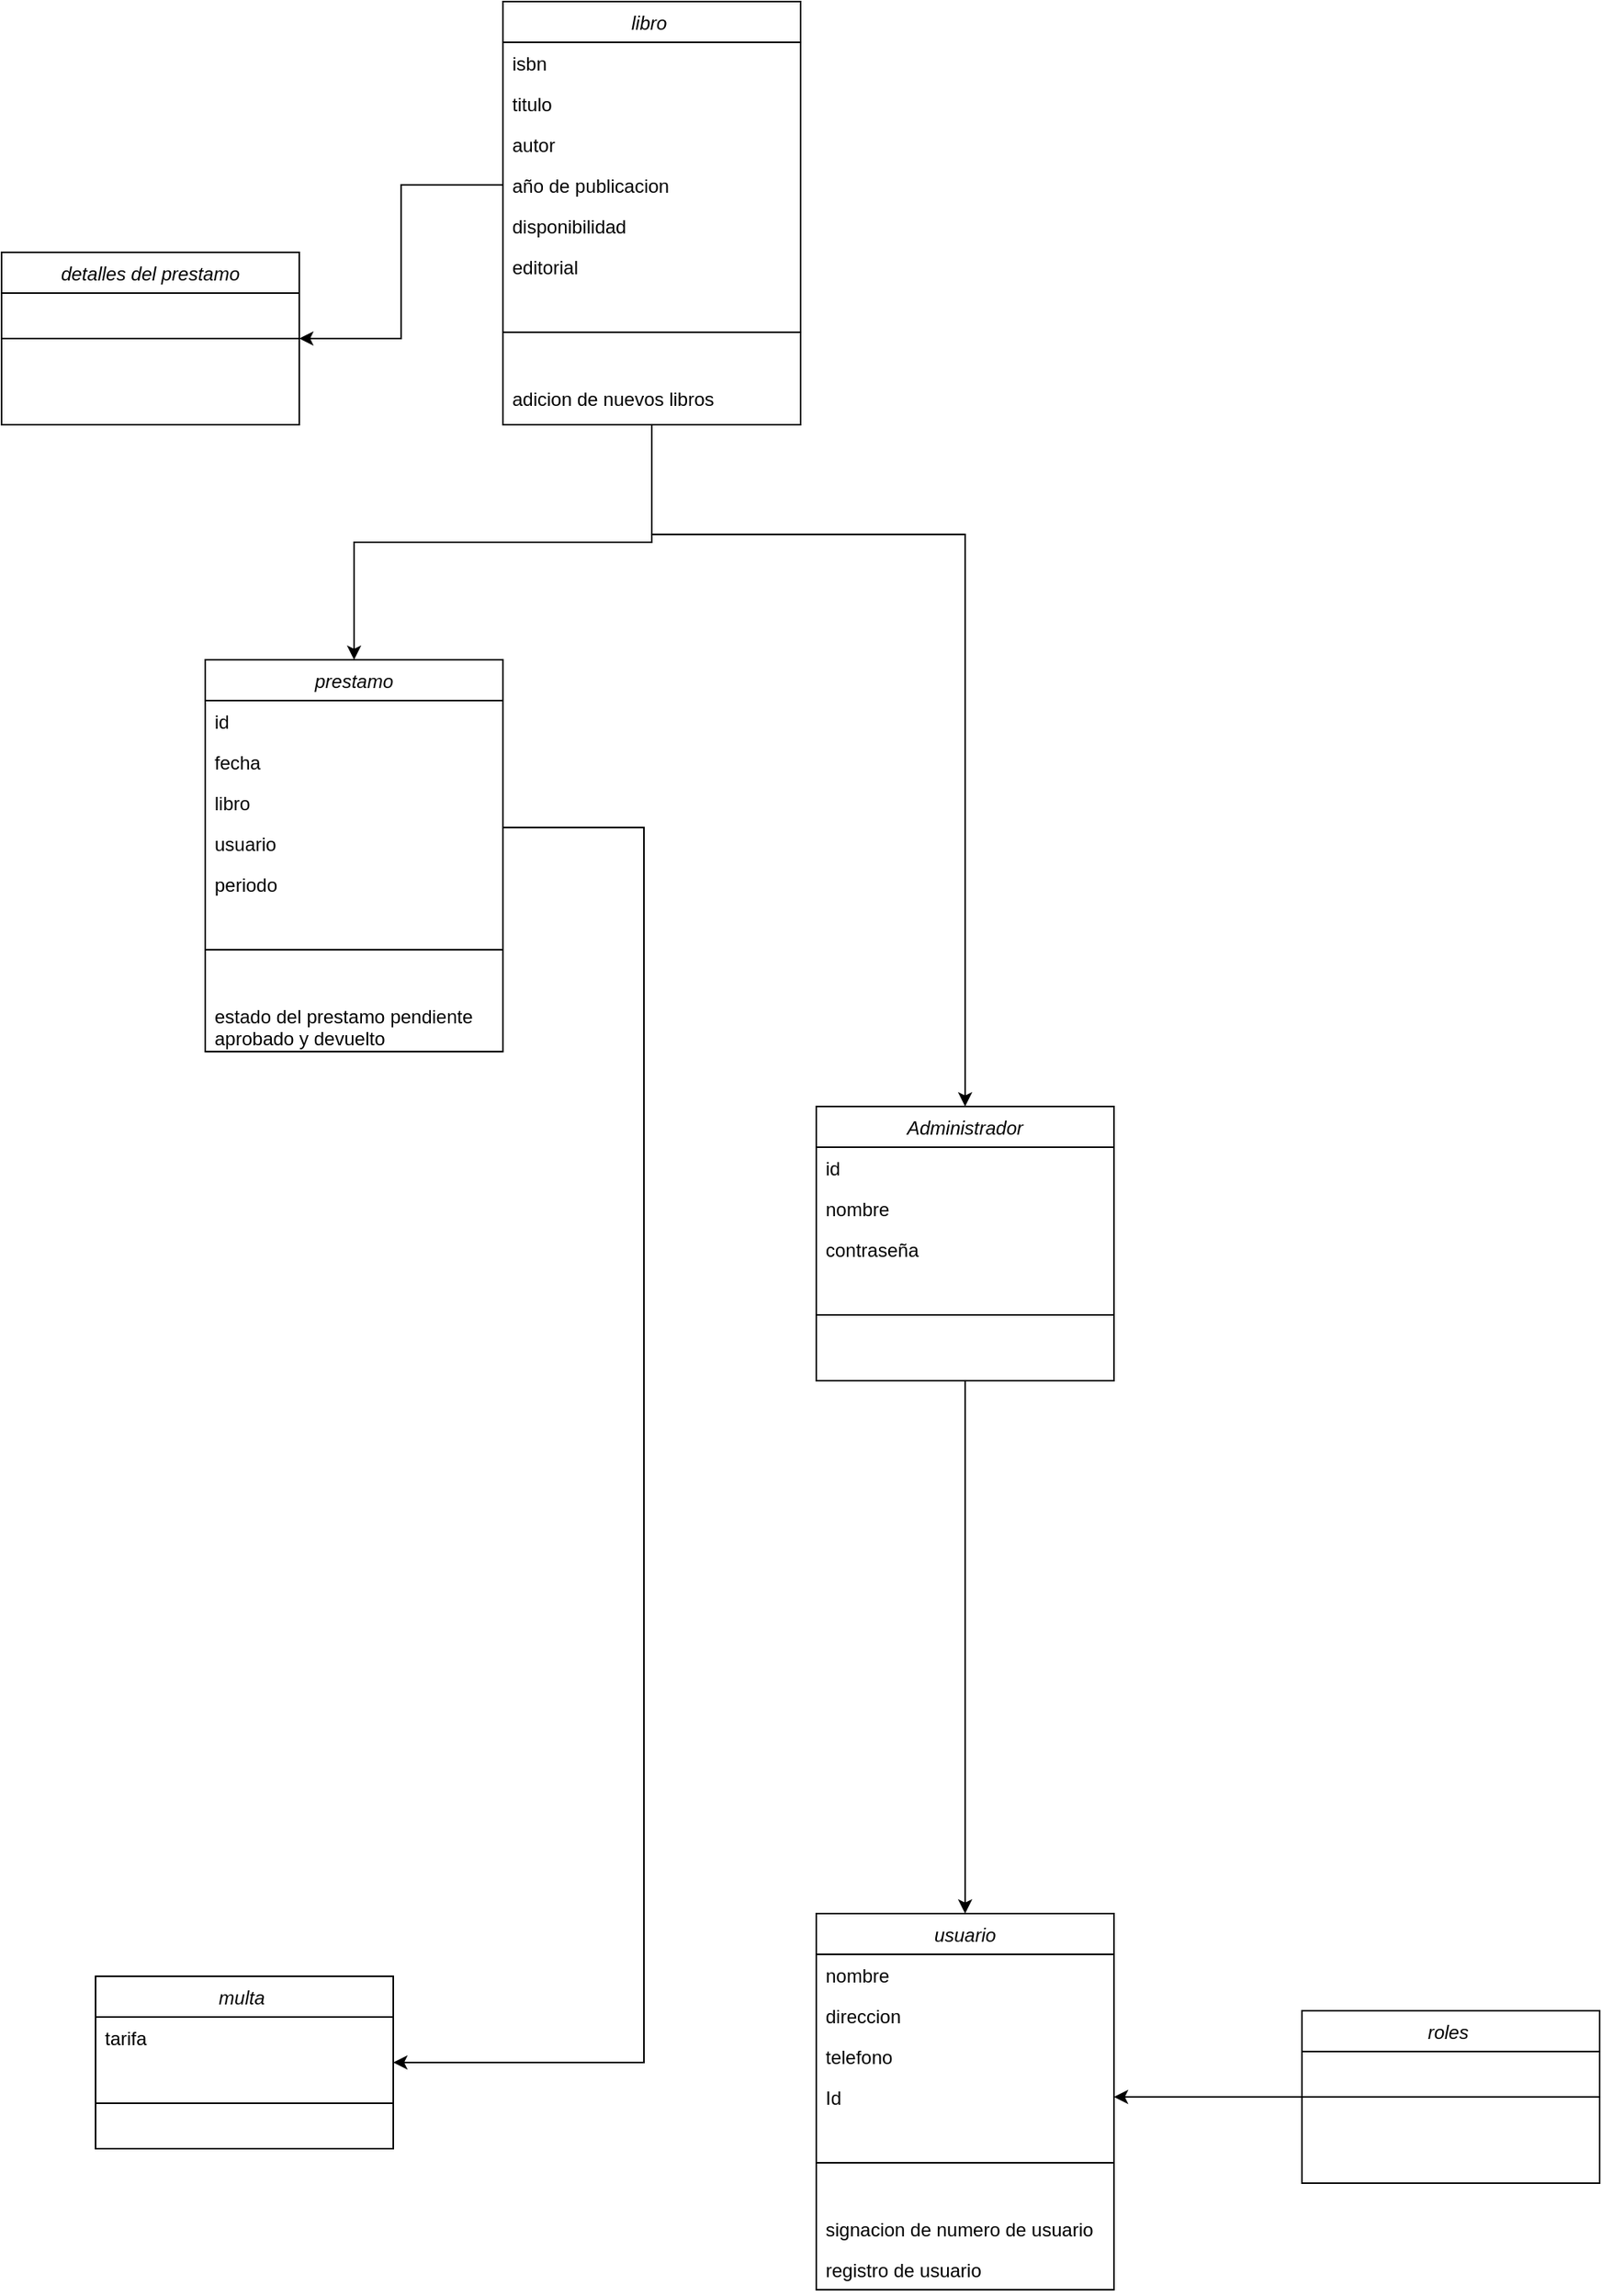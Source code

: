<mxfile version="20.8.16" type="device" pages="2"><diagram id="C5RBs43oDa-KdzZeNtuy" name="diagrama de clases "><mxGraphModel dx="1599" dy="1530" grid="1" gridSize="10" guides="1" tooltips="1" connect="1" arrows="1" fold="1" page="1" pageScale="1" pageWidth="827" pageHeight="1169" math="0" shadow="0"><root><mxCell id="WIyWlLk6GJQsqaUBKTNV-0"/><mxCell id="WIyWlLk6GJQsqaUBKTNV-1" parent="WIyWlLk6GJQsqaUBKTNV-0"/><mxCell id="4AAglgSGSBoAhpsJevVh-0" style="edgeStyle=orthogonalEdgeStyle;rounded=0;orthogonalLoop=1;jettySize=auto;html=1;entryX=0.5;entryY=0;entryDx=0;entryDy=0;" edge="1" parent="WIyWlLk6GJQsqaUBKTNV-1" source="zkfFHV4jXpPFQw0GAbJ--0" target="3jVv3CFd_wdi39d8qDLn-21"><mxGeometry relative="1" as="geometry"/></mxCell><mxCell id="4AAglgSGSBoAhpsJevVh-1" style="edgeStyle=orthogonalEdgeStyle;rounded=0;orthogonalLoop=1;jettySize=auto;html=1;entryX=0.5;entryY=0;entryDx=0;entryDy=0;" edge="1" parent="WIyWlLk6GJQsqaUBKTNV-1" source="zkfFHV4jXpPFQw0GAbJ--0" target="3jVv3CFd_wdi39d8qDLn-35"><mxGeometry relative="1" as="geometry"><mxPoint x="-185" y="60" as="targetPoint"/><Array as="points"><mxPoint x="-375" y="-20"/><mxPoint x="-175" y="-20"/></Array></mxGeometry></mxCell><mxCell id="zkfFHV4jXpPFQw0GAbJ--0" value="libro " style="swimlane;fontStyle=2;align=center;verticalAlign=top;childLayout=stackLayout;horizontal=1;startSize=26;horizontalStack=0;resizeParent=1;resizeLast=0;collapsible=1;marginBottom=0;rounded=0;shadow=0;strokeWidth=1;" parent="WIyWlLk6GJQsqaUBKTNV-1" vertex="1"><mxGeometry x="-470" y="-360" width="190" height="270" as="geometry"><mxRectangle x="230" y="140" width="160" height="26" as="alternateBounds"/></mxGeometry></mxCell><mxCell id="zkfFHV4jXpPFQw0GAbJ--1" value="isbn    &#10;&#10;" style="text;align=left;verticalAlign=top;spacingLeft=4;spacingRight=4;overflow=hidden;rotatable=0;points=[[0,0.5],[1,0.5]];portConstraint=eastwest;" parent="zkfFHV4jXpPFQw0GAbJ--0" vertex="1"><mxGeometry y="26" width="190" height="26" as="geometry"/></mxCell><mxCell id="zkfFHV4jXpPFQw0GAbJ--2" value="titulo     " style="text;align=left;verticalAlign=top;spacingLeft=4;spacingRight=4;overflow=hidden;rotatable=0;points=[[0,0.5],[1,0.5]];portConstraint=eastwest;rounded=0;shadow=0;html=0;" parent="zkfFHV4jXpPFQw0GAbJ--0" vertex="1"><mxGeometry y="52" width="190" height="26" as="geometry"/></mxCell><mxCell id="zkfFHV4jXpPFQw0GAbJ--3" value="autor " style="text;align=left;verticalAlign=top;spacingLeft=4;spacingRight=4;overflow=hidden;rotatable=0;points=[[0,0.5],[1,0.5]];portConstraint=eastwest;rounded=0;shadow=0;html=0;" parent="zkfFHV4jXpPFQw0GAbJ--0" vertex="1"><mxGeometry y="78" width="190" height="26" as="geometry"/></mxCell><mxCell id="3jVv3CFd_wdi39d8qDLn-0" value="año de publicacion " style="text;align=left;verticalAlign=top;spacingLeft=4;spacingRight=4;overflow=hidden;rotatable=0;points=[[0,0.5],[1,0.5]];portConstraint=eastwest;rounded=0;shadow=0;html=0;" parent="zkfFHV4jXpPFQw0GAbJ--0" vertex="1"><mxGeometry y="104" width="190" height="26" as="geometry"/></mxCell><mxCell id="3jVv3CFd_wdi39d8qDLn-18" value="disponibilidad " style="text;align=left;verticalAlign=top;spacingLeft=4;spacingRight=4;overflow=hidden;rotatable=0;points=[[0,0.5],[1,0.5]];portConstraint=eastwest;rounded=0;shadow=0;html=0;" parent="zkfFHV4jXpPFQw0GAbJ--0" vertex="1"><mxGeometry y="130" width="190" height="26" as="geometry"/></mxCell><mxCell id="3jVv3CFd_wdi39d8qDLn-19" value="editorial" style="text;align=left;verticalAlign=top;spacingLeft=4;spacingRight=4;overflow=hidden;rotatable=0;points=[[0,0.5],[1,0.5]];portConstraint=eastwest;rounded=0;shadow=0;html=0;" parent="zkfFHV4jXpPFQw0GAbJ--0" vertex="1"><mxGeometry y="156" width="190" height="26" as="geometry"/></mxCell><mxCell id="zkfFHV4jXpPFQw0GAbJ--4" value="" style="line;html=1;strokeWidth=1;align=left;verticalAlign=middle;spacingTop=-1;spacingLeft=3;spacingRight=3;rotatable=0;labelPosition=right;points=[];portConstraint=eastwest;" parent="zkfFHV4jXpPFQw0GAbJ--0" vertex="1"><mxGeometry y="182" width="190" height="58" as="geometry"/></mxCell><mxCell id="3jVv3CFd_wdi39d8qDLn-3" value="adicion de nuevos libros" style="text;align=left;verticalAlign=top;spacingLeft=4;spacingRight=4;overflow=hidden;rotatable=0;points=[[0,0.5],[1,0.5]];portConstraint=eastwest;rounded=0;shadow=0;html=0;" parent="zkfFHV4jXpPFQw0GAbJ--0" vertex="1"><mxGeometry y="240" width="190" height="30" as="geometry"/></mxCell><mxCell id="3jVv3CFd_wdi39d8qDLn-4" value="usuario" style="swimlane;fontStyle=2;align=center;verticalAlign=top;childLayout=stackLayout;horizontal=1;startSize=26;horizontalStack=0;resizeParent=1;resizeLast=0;collapsible=1;marginBottom=0;rounded=0;shadow=0;strokeWidth=1;" parent="WIyWlLk6GJQsqaUBKTNV-1" vertex="1"><mxGeometry x="-270" y="860" width="190" height="240" as="geometry"><mxRectangle x="230" y="140" width="160" height="26" as="alternateBounds"/></mxGeometry></mxCell><mxCell id="3jVv3CFd_wdi39d8qDLn-5" value="nombre     " style="text;align=left;verticalAlign=top;spacingLeft=4;spacingRight=4;overflow=hidden;rotatable=0;points=[[0,0.5],[1,0.5]];portConstraint=eastwest;" parent="3jVv3CFd_wdi39d8qDLn-4" vertex="1"><mxGeometry y="26" width="190" height="26" as="geometry"/></mxCell><mxCell id="3jVv3CFd_wdi39d8qDLn-6" value="direccion " style="text;align=left;verticalAlign=top;spacingLeft=4;spacingRight=4;overflow=hidden;rotatable=0;points=[[0,0.5],[1,0.5]];portConstraint=eastwest;rounded=0;shadow=0;html=0;" parent="3jVv3CFd_wdi39d8qDLn-4" vertex="1"><mxGeometry y="52" width="190" height="26" as="geometry"/></mxCell><mxCell id="3jVv3CFd_wdi39d8qDLn-7" value="telefono   " style="text;align=left;verticalAlign=top;spacingLeft=4;spacingRight=4;overflow=hidden;rotatable=0;points=[[0,0.5],[1,0.5]];portConstraint=eastwest;rounded=0;shadow=0;html=0;" parent="3jVv3CFd_wdi39d8qDLn-4" vertex="1"><mxGeometry y="78" width="190" height="26" as="geometry"/></mxCell><mxCell id="3jVv3CFd_wdi39d8qDLn-8" value="Id" style="text;align=left;verticalAlign=top;spacingLeft=4;spacingRight=4;overflow=hidden;rotatable=0;points=[[0,0.5],[1,0.5]];portConstraint=eastwest;rounded=0;shadow=0;html=0;" parent="3jVv3CFd_wdi39d8qDLn-4" vertex="1"><mxGeometry y="104" width="190" height="26" as="geometry"/></mxCell><mxCell id="3jVv3CFd_wdi39d8qDLn-9" value="" style="line;html=1;strokeWidth=1;align=left;verticalAlign=middle;spacingTop=-1;spacingLeft=3;spacingRight=3;rotatable=0;labelPosition=right;points=[];portConstraint=eastwest;" parent="3jVv3CFd_wdi39d8qDLn-4" vertex="1"><mxGeometry y="130" width="190" height="58" as="geometry"/></mxCell><mxCell id="QSFQjKyNCiu9JnQH1Ohw-2" value="signacion de numero de usuario " style="text;align=left;verticalAlign=top;spacingLeft=4;spacingRight=4;overflow=hidden;rotatable=0;points=[[0,0.5],[1,0.5]];portConstraint=eastwest;rounded=0;shadow=0;html=0;" vertex="1" parent="3jVv3CFd_wdi39d8qDLn-4"><mxGeometry y="188" width="190" height="26" as="geometry"/></mxCell><mxCell id="3jVv3CFd_wdi39d8qDLn-10" value="registro de usuario" style="text;align=left;verticalAlign=top;spacingLeft=4;spacingRight=4;overflow=hidden;rotatable=0;points=[[0,0.5],[1,0.5]];portConstraint=eastwest;rounded=0;shadow=0;html=0;" parent="3jVv3CFd_wdi39d8qDLn-4" vertex="1"><mxGeometry y="214" width="190" height="26" as="geometry"/></mxCell><mxCell id="3jVv3CFd_wdi39d8qDLn-21" value="prestamo" style="swimlane;fontStyle=2;align=center;verticalAlign=top;childLayout=stackLayout;horizontal=1;startSize=26;horizontalStack=0;resizeParent=1;resizeLast=0;collapsible=1;marginBottom=0;rounded=0;shadow=0;strokeWidth=1;" parent="WIyWlLk6GJQsqaUBKTNV-1" vertex="1"><mxGeometry x="-660" y="60" width="190" height="250" as="geometry"><mxRectangle x="230" y="140" width="160" height="26" as="alternateBounds"/></mxGeometry></mxCell><mxCell id="3jVv3CFd_wdi39d8qDLn-22" value="id     " style="text;align=left;verticalAlign=top;spacingLeft=4;spacingRight=4;overflow=hidden;rotatable=0;points=[[0,0.5],[1,0.5]];portConstraint=eastwest;" parent="3jVv3CFd_wdi39d8qDLn-21" vertex="1"><mxGeometry y="26" width="190" height="26" as="geometry"/></mxCell><mxCell id="3jVv3CFd_wdi39d8qDLn-23" value="fecha     " style="text;align=left;verticalAlign=top;spacingLeft=4;spacingRight=4;overflow=hidden;rotatable=0;points=[[0,0.5],[1,0.5]];portConstraint=eastwest;rounded=0;shadow=0;html=0;" parent="3jVv3CFd_wdi39d8qDLn-21" vertex="1"><mxGeometry y="52" width="190" height="26" as="geometry"/></mxCell><mxCell id="3jVv3CFd_wdi39d8qDLn-24" value="libro " style="text;align=left;verticalAlign=top;spacingLeft=4;spacingRight=4;overflow=hidden;rotatable=0;points=[[0,0.5],[1,0.5]];portConstraint=eastwest;rounded=0;shadow=0;html=0;" parent="3jVv3CFd_wdi39d8qDLn-21" vertex="1"><mxGeometry y="78" width="190" height="26" as="geometry"/></mxCell><mxCell id="3jVv3CFd_wdi39d8qDLn-25" value="usuario" style="text;align=left;verticalAlign=top;spacingLeft=4;spacingRight=4;overflow=hidden;rotatable=0;points=[[0,0.5],[1,0.5]];portConstraint=eastwest;rounded=0;shadow=0;html=0;" parent="3jVv3CFd_wdi39d8qDLn-21" vertex="1"><mxGeometry y="104" width="190" height="26" as="geometry"/></mxCell><mxCell id="99LSQmKLhnR4NMwwerRt-6" value="periodo" style="text;align=left;verticalAlign=top;spacingLeft=4;spacingRight=4;overflow=hidden;rotatable=0;points=[[0,0.5],[1,0.5]];portConstraint=eastwest;rounded=0;shadow=0;html=0;" vertex="1" parent="3jVv3CFd_wdi39d8qDLn-21"><mxGeometry y="130" width="190" height="26" as="geometry"/></mxCell><mxCell id="3jVv3CFd_wdi39d8qDLn-26" value="" style="line;html=1;strokeWidth=1;align=left;verticalAlign=middle;spacingTop=-1;spacingLeft=3;spacingRight=3;rotatable=0;labelPosition=right;points=[];portConstraint=eastwest;" parent="3jVv3CFd_wdi39d8qDLn-21" vertex="1"><mxGeometry y="156" width="190" height="58" as="geometry"/></mxCell><mxCell id="99LSQmKLhnR4NMwwerRt-7" value="estado del prestamo pendiente &#10;aprobado y devuelto&#10;" style="text;align=left;verticalAlign=top;spacingLeft=4;spacingRight=4;overflow=hidden;rotatable=0;points=[[0,0.5],[1,0.5]];portConstraint=eastwest;rounded=0;shadow=0;html=0;" vertex="1" parent="3jVv3CFd_wdi39d8qDLn-21"><mxGeometry y="214" width="190" height="36" as="geometry"/></mxCell><mxCell id="4AAglgSGSBoAhpsJevVh-6" style="edgeStyle=orthogonalEdgeStyle;rounded=0;orthogonalLoop=1;jettySize=auto;html=1;" edge="1" parent="WIyWlLk6GJQsqaUBKTNV-1" source="3jVv3CFd_wdi39d8qDLn-35" target="3jVv3CFd_wdi39d8qDLn-4"><mxGeometry relative="1" as="geometry"><Array as="points"><mxPoint x="-175" y="770"/></Array></mxGeometry></mxCell><mxCell id="3jVv3CFd_wdi39d8qDLn-35" value="Administrador" style="swimlane;fontStyle=2;align=center;verticalAlign=top;childLayout=stackLayout;horizontal=1;startSize=26;horizontalStack=0;resizeParent=1;resizeLast=0;collapsible=1;marginBottom=0;rounded=0;shadow=0;strokeWidth=1;" parent="WIyWlLk6GJQsqaUBKTNV-1" vertex="1"><mxGeometry x="-270" y="345" width="190" height="175" as="geometry"><mxRectangle x="230" y="140" width="160" height="26" as="alternateBounds"/></mxGeometry></mxCell><mxCell id="3jVv3CFd_wdi39d8qDLn-36" value="id     " style="text;align=left;verticalAlign=top;spacingLeft=4;spacingRight=4;overflow=hidden;rotatable=0;points=[[0,0.5],[1,0.5]];portConstraint=eastwest;" parent="3jVv3CFd_wdi39d8qDLn-35" vertex="1"><mxGeometry y="26" width="190" height="26" as="geometry"/></mxCell><mxCell id="3jVv3CFd_wdi39d8qDLn-37" value="nombre " style="text;align=left;verticalAlign=top;spacingLeft=4;spacingRight=4;overflow=hidden;rotatable=0;points=[[0,0.5],[1,0.5]];portConstraint=eastwest;rounded=0;shadow=0;html=0;" parent="3jVv3CFd_wdi39d8qDLn-35" vertex="1"><mxGeometry y="52" width="190" height="26" as="geometry"/></mxCell><mxCell id="3jVv3CFd_wdi39d8qDLn-38" value="contraseña" style="text;align=left;verticalAlign=top;spacingLeft=4;spacingRight=4;overflow=hidden;rotatable=0;points=[[0,0.5],[1,0.5]];portConstraint=eastwest;rounded=0;shadow=0;html=0;" parent="3jVv3CFd_wdi39d8qDLn-35" vertex="1"><mxGeometry y="78" width="190" height="26" as="geometry"/></mxCell><mxCell id="3jVv3CFd_wdi39d8qDLn-41" value="" style="line;html=1;strokeWidth=1;align=left;verticalAlign=middle;spacingTop=-1;spacingLeft=3;spacingRight=3;rotatable=0;labelPosition=right;points=[];portConstraint=eastwest;" parent="3jVv3CFd_wdi39d8qDLn-35" vertex="1"><mxGeometry y="104" width="190" height="58" as="geometry"/></mxCell><mxCell id="3jVv3CFd_wdi39d8qDLn-42" value="multa " style="swimlane;fontStyle=2;align=center;verticalAlign=top;childLayout=stackLayout;horizontal=1;startSize=26;horizontalStack=0;resizeParent=1;resizeLast=0;collapsible=1;marginBottom=0;rounded=0;shadow=0;strokeWidth=1;" parent="WIyWlLk6GJQsqaUBKTNV-1" vertex="1"><mxGeometry x="-730" y="900" width="190" height="110" as="geometry"><mxRectangle x="230" y="140" width="160" height="26" as="alternateBounds"/></mxGeometry></mxCell><mxCell id="3jVv3CFd_wdi39d8qDLn-43" value="tarifa" style="text;align=left;verticalAlign=top;spacingLeft=4;spacingRight=4;overflow=hidden;rotatable=0;points=[[0,0.5],[1,0.5]];portConstraint=eastwest;" parent="3jVv3CFd_wdi39d8qDLn-42" vertex="1"><mxGeometry y="26" width="190" height="26" as="geometry"/></mxCell><mxCell id="3jVv3CFd_wdi39d8qDLn-46" value="" style="line;html=1;strokeWidth=1;align=left;verticalAlign=middle;spacingTop=-1;spacingLeft=3;spacingRight=3;rotatable=0;labelPosition=right;points=[];portConstraint=eastwest;" parent="3jVv3CFd_wdi39d8qDLn-42" vertex="1"><mxGeometry y="52" width="190" height="58" as="geometry"/></mxCell><mxCell id="QSFQjKyNCiu9JnQH1Ohw-1" style="edgeStyle=orthogonalEdgeStyle;rounded=0;orthogonalLoop=1;jettySize=auto;html=1;entryX=1;entryY=0.5;entryDx=0;entryDy=0;" edge="1" parent="WIyWlLk6GJQsqaUBKTNV-1" source="3jVv3CFd_wdi39d8qDLn-25" target="3jVv3CFd_wdi39d8qDLn-42"><mxGeometry relative="1" as="geometry"><Array as="points"><mxPoint x="-380" y="167"/><mxPoint x="-380" y="955"/></Array></mxGeometry></mxCell><mxCell id="99LSQmKLhnR4NMwwerRt-5" style="edgeStyle=orthogonalEdgeStyle;rounded=0;orthogonalLoop=1;jettySize=auto;html=1;entryX=1;entryY=0.5;entryDx=0;entryDy=0;" edge="1" parent="WIyWlLk6GJQsqaUBKTNV-1" source="QSFQjKyNCiu9JnQH1Ohw-3" target="3jVv3CFd_wdi39d8qDLn-8"><mxGeometry relative="1" as="geometry"/></mxCell><mxCell id="QSFQjKyNCiu9JnQH1Ohw-3" value="roles " style="swimlane;fontStyle=2;align=center;verticalAlign=top;childLayout=stackLayout;horizontal=1;startSize=26;horizontalStack=0;resizeParent=1;resizeLast=0;collapsible=1;marginBottom=0;rounded=0;shadow=0;strokeWidth=1;" vertex="1" parent="WIyWlLk6GJQsqaUBKTNV-1"><mxGeometry x="40" y="922" width="190" height="110" as="geometry"><mxRectangle x="230" y="140" width="160" height="26" as="alternateBounds"/></mxGeometry></mxCell><mxCell id="QSFQjKyNCiu9JnQH1Ohw-5" value="" style="line;html=1;strokeWidth=1;align=left;verticalAlign=middle;spacingTop=-1;spacingLeft=3;spacingRight=3;rotatable=0;labelPosition=right;points=[];portConstraint=eastwest;" vertex="1" parent="QSFQjKyNCiu9JnQH1Ohw-3"><mxGeometry y="26" width="190" height="58" as="geometry"/></mxCell><mxCell id="99LSQmKLhnR4NMwwerRt-2" value="detalles del prestamo" style="swimlane;fontStyle=2;align=center;verticalAlign=top;childLayout=stackLayout;horizontal=1;startSize=26;horizontalStack=0;resizeParent=1;resizeLast=0;collapsible=1;marginBottom=0;rounded=0;shadow=0;strokeWidth=1;" vertex="1" parent="WIyWlLk6GJQsqaUBKTNV-1"><mxGeometry x="-790" y="-200" width="190" height="110" as="geometry"><mxRectangle x="230" y="140" width="160" height="26" as="alternateBounds"/></mxGeometry></mxCell><mxCell id="99LSQmKLhnR4NMwwerRt-3" value="" style="line;html=1;strokeWidth=1;align=left;verticalAlign=middle;spacingTop=-1;spacingLeft=3;spacingRight=3;rotatable=0;labelPosition=right;points=[];portConstraint=eastwest;" vertex="1" parent="99LSQmKLhnR4NMwwerRt-2"><mxGeometry y="26" width="190" height="58" as="geometry"/></mxCell><mxCell id="99LSQmKLhnR4NMwwerRt-4" style="edgeStyle=orthogonalEdgeStyle;rounded=0;orthogonalLoop=1;jettySize=auto;html=1;entryX=1;entryY=0.5;entryDx=0;entryDy=0;" edge="1" parent="WIyWlLk6GJQsqaUBKTNV-1" source="3jVv3CFd_wdi39d8qDLn-0" target="99LSQmKLhnR4NMwwerRt-2"><mxGeometry relative="1" as="geometry"/></mxCell></root></mxGraphModel></diagram><diagram id="RHEEEiznEEmERvnkSFUg" name="diagrama clases de uso "><mxGraphModel dx="1947" dy="1693" grid="1" gridSize="10" guides="1" tooltips="1" connect="1" arrows="1" fold="1" page="1" pageScale="1" pageWidth="827" pageHeight="1169" math="0" shadow="0"><root><mxCell id="0"/><mxCell id="1" parent="0"/><mxCell id="24X6YFlpWZiUcsoiZtBo-1" style="edgeStyle=orthogonalEdgeStyle;rounded=0;orthogonalLoop=1;jettySize=auto;html=1;" edge="1" parent="1" target="6u4vj5CgyToOMP0tI8Y8-16"><mxGeometry relative="1" as="geometry"><mxPoint x="-445" y="195" as="sourcePoint"/></mxGeometry></mxCell><mxCell id="24X6YFlpWZiUcsoiZtBo-2" style="edgeStyle=orthogonalEdgeStyle;rounded=0;orthogonalLoop=1;jettySize=auto;html=1;" edge="1" parent="1" target="6u4vj5CgyToOMP0tI8Y8-17"><mxGeometry relative="1" as="geometry"><mxPoint x="-445" y="195" as="sourcePoint"/></mxGeometry></mxCell><mxCell id="24X6YFlpWZiUcsoiZtBo-3" style="edgeStyle=orthogonalEdgeStyle;rounded=0;orthogonalLoop=1;jettySize=auto;html=1;entryX=0.5;entryY=0;entryDx=0;entryDy=0;" edge="1" parent="1" source="6u4vj5CgyToOMP0tI8Y8-16" target="6u4vj5CgyToOMP0tI8Y8-18"><mxGeometry relative="1" as="geometry"/></mxCell><mxCell id="6u4vj5CgyToOMP0tI8Y8-16" value="gestionar libros" style="rounded=0;whiteSpace=wrap;html=1;" parent="1" vertex="1"><mxGeometry x="-640" y="250" width="120" height="60" as="geometry"/></mxCell><mxCell id="24X6YFlpWZiUcsoiZtBo-8" style="edgeStyle=orthogonalEdgeStyle;rounded=0;orthogonalLoop=1;jettySize=auto;html=1;" edge="1" parent="1" source="6u4vj5CgyToOMP0tI8Y8-17"><mxGeometry relative="1" as="geometry"><mxPoint x="-310" y="770" as="targetPoint"/></mxGeometry></mxCell><mxCell id="24X6YFlpWZiUcsoiZtBo-9" style="edgeStyle=orthogonalEdgeStyle;rounded=0;orthogonalLoop=1;jettySize=auto;html=1;entryX=1;entryY=0.5;entryDx=0;entryDy=0;" edge="1" parent="1" source="6u4vj5CgyToOMP0tI8Y8-17" target="6u4vj5CgyToOMP0tI8Y8-52"><mxGeometry relative="1" as="geometry"/></mxCell><mxCell id="24X6YFlpWZiUcsoiZtBo-10" style="edgeStyle=orthogonalEdgeStyle;rounded=0;orthogonalLoop=1;jettySize=auto;html=1;" edge="1" parent="1" source="6u4vj5CgyToOMP0tI8Y8-17" target="6u4vj5CgyToOMP0tI8Y8-32"><mxGeometry relative="1" as="geometry"><Array as="points"><mxPoint x="-310" y="750"/><mxPoint x="-230" y="750"/><mxPoint x="-230" y="1381"/></Array></mxGeometry></mxCell><mxCell id="6u4vj5CgyToOMP0tI8Y8-17" value="gestionar usuarios&amp;nbsp;" style="rounded=0;whiteSpace=wrap;html=1;" parent="1" vertex="1"><mxGeometry x="-370" y="250" width="120" height="60" as="geometry"/></mxCell><mxCell id="24X6YFlpWZiUcsoiZtBo-4" style="edgeStyle=orthogonalEdgeStyle;rounded=0;orthogonalLoop=1;jettySize=auto;html=1;" edge="1" parent="1" source="6u4vj5CgyToOMP0tI8Y8-18" target="6u4vj5CgyToOMP0tI8Y8-19"><mxGeometry relative="1" as="geometry"/></mxCell><mxCell id="6u4vj5CgyToOMP0tI8Y8-18" value="realizar prestamo" style="rounded=0;whiteSpace=wrap;html=1;" parent="1" vertex="1"><mxGeometry x="-640" y="360" width="120" height="60" as="geometry"/></mxCell><mxCell id="24X6YFlpWZiUcsoiZtBo-5" style="edgeStyle=orthogonalEdgeStyle;rounded=0;orthogonalLoop=1;jettySize=auto;html=1;" edge="1" parent="1" source="6u4vj5CgyToOMP0tI8Y8-19" target="6u4vj5CgyToOMP0tI8Y8-20"><mxGeometry relative="1" as="geometry"/></mxCell><mxCell id="6u4vj5CgyToOMP0tI8Y8-19" value="realizar devolucion" style="rounded=0;whiteSpace=wrap;html=1;" parent="1" vertex="1"><mxGeometry x="-640" y="440" width="120" height="60" as="geometry"/></mxCell><mxCell id="24X6YFlpWZiUcsoiZtBo-6" style="edgeStyle=orthogonalEdgeStyle;rounded=0;orthogonalLoop=1;jettySize=auto;html=1;" edge="1" parent="1" source="6u4vj5CgyToOMP0tI8Y8-20" target="6u4vj5CgyToOMP0tI8Y8-21"><mxGeometry relative="1" as="geometry"/></mxCell><mxCell id="6u4vj5CgyToOMP0tI8Y8-20" value="generar recordatorio" style="rounded=0;whiteSpace=wrap;html=1;" parent="1" vertex="1"><mxGeometry x="-640" y="520" width="120" height="60" as="geometry"/></mxCell><mxCell id="24X6YFlpWZiUcsoiZtBo-7" style="edgeStyle=orthogonalEdgeStyle;rounded=0;orthogonalLoop=1;jettySize=auto;html=1;" edge="1" parent="1" source="6u4vj5CgyToOMP0tI8Y8-21" target="6u4vj5CgyToOMP0tI8Y8-22"><mxGeometry relative="1" as="geometry"/></mxCell><mxCell id="6u4vj5CgyToOMP0tI8Y8-21" value="calcular multa&amp;nbsp;" style="rounded=0;whiteSpace=wrap;html=1;" parent="1" vertex="1"><mxGeometry x="-640" y="600" width="120" height="60" as="geometry"/></mxCell><mxCell id="6u4vj5CgyToOMP0tI8Y8-22" value="navegar por el sistema&amp;nbsp;" style="rounded=0;whiteSpace=wrap;html=1;" parent="1" vertex="1"><mxGeometry x="-640" y="680" width="120" height="60" as="geometry"/></mxCell><mxCell id="6u4vj5CgyToOMP0tI8Y8-29" value="prestamo" style="swimlane;fontStyle=2;align=center;verticalAlign=top;childLayout=stackLayout;horizontal=1;startSize=26;horizontalStack=0;resizeParent=1;resizeLast=0;collapsible=1;marginBottom=0;rounded=0;shadow=0;strokeWidth=1;" parent="1" vertex="1"><mxGeometry x="-440" y="1290" width="190" height="175" as="geometry"><mxRectangle x="230" y="140" width="160" height="26" as="alternateBounds"/></mxGeometry></mxCell><mxCell id="6u4vj5CgyToOMP0tI8Y8-30" value="fecha" style="text;align=left;verticalAlign=top;spacingLeft=4;spacingRight=4;overflow=hidden;rotatable=0;points=[[0,0.5],[1,0.5]];portConstraint=eastwest;" parent="6u4vj5CgyToOMP0tI8Y8-29" vertex="1"><mxGeometry y="26" width="190" height="26" as="geometry"/></mxCell><mxCell id="6u4vj5CgyToOMP0tI8Y8-31" value="libro" style="text;align=left;verticalAlign=top;spacingLeft=4;spacingRight=4;overflow=hidden;rotatable=0;points=[[0,0.5],[1,0.5]];portConstraint=eastwest;rounded=0;shadow=0;html=0;" parent="6u4vj5CgyToOMP0tI8Y8-29" vertex="1"><mxGeometry y="52" width="190" height="26" as="geometry"/></mxCell><mxCell id="6u4vj5CgyToOMP0tI8Y8-32" value="usuario" style="text;align=left;verticalAlign=top;spacingLeft=4;spacingRight=4;overflow=hidden;rotatable=0;points=[[0,0.5],[1,0.5]];portConstraint=eastwest;rounded=0;shadow=0;html=0;" parent="6u4vj5CgyToOMP0tI8Y8-29" vertex="1"><mxGeometry y="78" width="190" height="26" as="geometry"/></mxCell><mxCell id="6u4vj5CgyToOMP0tI8Y8-33" value="" style="line;html=1;strokeWidth=1;align=left;verticalAlign=middle;spacingTop=-1;spacingLeft=3;spacingRight=3;rotatable=0;labelPosition=right;points=[];portConstraint=eastwest;" parent="6u4vj5CgyToOMP0tI8Y8-29" vertex="1"><mxGeometry y="104" width="190" height="58" as="geometry"/></mxCell><mxCell id="6u4vj5CgyToOMP0tI8Y8-34" value="registro  de usuarios &#10;&#10;" style="swimlane;fontStyle=2;align=center;verticalAlign=top;childLayout=stackLayout;horizontal=1;startSize=26;horizontalStack=0;resizeParent=1;resizeLast=0;collapsible=1;marginBottom=0;rounded=0;shadow=0;strokeWidth=1;" parent="1" vertex="1"><mxGeometry x="-440" y="1080" width="190" height="188" as="geometry"><mxRectangle x="230" y="140" width="160" height="26" as="alternateBounds"/></mxGeometry></mxCell><mxCell id="6u4vj5CgyToOMP0tI8Y8-35" value="id   " style="text;align=left;verticalAlign=top;spacingLeft=4;spacingRight=4;overflow=hidden;rotatable=0;points=[[0,0.5],[1,0.5]];portConstraint=eastwest;" parent="6u4vj5CgyToOMP0tI8Y8-34" vertex="1"><mxGeometry y="26" width="190" height="26" as="geometry"/></mxCell><mxCell id="6u4vj5CgyToOMP0tI8Y8-36" value="nombre " style="text;align=left;verticalAlign=top;spacingLeft=4;spacingRight=4;overflow=hidden;rotatable=0;points=[[0,0.5],[1,0.5]];portConstraint=eastwest;rounded=0;shadow=0;html=0;" parent="6u4vj5CgyToOMP0tI8Y8-34" vertex="1"><mxGeometry y="52" width="190" height="26" as="geometry"/></mxCell><mxCell id="6u4vj5CgyToOMP0tI8Y8-37" value="direccion " style="text;align=left;verticalAlign=top;spacingLeft=4;spacingRight=4;overflow=hidden;rotatable=0;points=[[0,0.5],[1,0.5]];portConstraint=eastwest;rounded=0;shadow=0;html=0;" parent="6u4vj5CgyToOMP0tI8Y8-34" vertex="1"><mxGeometry y="78" width="190" height="26" as="geometry"/></mxCell><mxCell id="6u4vj5CgyToOMP0tI8Y8-52" value="telefono" style="text;align=left;verticalAlign=top;spacingLeft=4;spacingRight=4;overflow=hidden;rotatable=0;points=[[0,0.5],[1,0.5]];portConstraint=eastwest;rounded=0;shadow=0;html=0;" parent="6u4vj5CgyToOMP0tI8Y8-34" vertex="1"><mxGeometry y="104" width="190" height="26" as="geometry"/></mxCell><mxCell id="6u4vj5CgyToOMP0tI8Y8-38" value="" style="line;html=1;strokeWidth=1;align=left;verticalAlign=middle;spacingTop=-1;spacingLeft=3;spacingRight=3;rotatable=0;labelPosition=right;points=[];portConstraint=eastwest;" parent="6u4vj5CgyToOMP0tI8Y8-34" vertex="1"><mxGeometry y="130" width="190" height="58" as="geometry"/></mxCell><mxCell id="6u4vj5CgyToOMP0tI8Y8-44" value="registo del libros " style="swimlane;fontStyle=2;align=center;verticalAlign=top;childLayout=stackLayout;horizontal=1;startSize=26;horizontalStack=0;resizeParent=1;resizeLast=0;collapsible=1;marginBottom=0;rounded=0;shadow=0;strokeWidth=1;" parent="1" vertex="1"><mxGeometry x="-440" y="780" width="190" height="240" as="geometry"><mxRectangle x="230" y="140" width="160" height="26" as="alternateBounds"/></mxGeometry></mxCell><mxCell id="6u4vj5CgyToOMP0tI8Y8-45" value="isbn " style="text;align=left;verticalAlign=top;spacingLeft=4;spacingRight=4;overflow=hidden;rotatable=0;points=[[0,0.5],[1,0.5]];portConstraint=eastwest;" parent="6u4vj5CgyToOMP0tI8Y8-44" vertex="1"><mxGeometry y="26" width="190" height="26" as="geometry"/></mxCell><mxCell id="6u4vj5CgyToOMP0tI8Y8-46" value="titulo " style="text;align=left;verticalAlign=top;spacingLeft=4;spacingRight=4;overflow=hidden;rotatable=0;points=[[0,0.5],[1,0.5]];portConstraint=eastwest;rounded=0;shadow=0;html=0;" parent="6u4vj5CgyToOMP0tI8Y8-44" vertex="1"><mxGeometry y="52" width="190" height="26" as="geometry"/></mxCell><mxCell id="6u4vj5CgyToOMP0tI8Y8-47" value="autor" style="text;align=left;verticalAlign=top;spacingLeft=4;spacingRight=4;overflow=hidden;rotatable=0;points=[[0,0.5],[1,0.5]];portConstraint=eastwest;rounded=0;shadow=0;html=0;" parent="6u4vj5CgyToOMP0tI8Y8-44" vertex="1"><mxGeometry y="78" width="190" height="26" as="geometry"/></mxCell><mxCell id="6u4vj5CgyToOMP0tI8Y8-49" value="año de la publicacion " style="text;align=left;verticalAlign=top;spacingLeft=4;spacingRight=4;overflow=hidden;rotatable=0;points=[[0,0.5],[1,0.5]];portConstraint=eastwest;rounded=0;shadow=0;html=0;" parent="6u4vj5CgyToOMP0tI8Y8-44" vertex="1"><mxGeometry y="104" width="190" height="26" as="geometry"/></mxCell><mxCell id="6u4vj5CgyToOMP0tI8Y8-50" value="editorial" style="text;align=left;verticalAlign=top;spacingLeft=4;spacingRight=4;overflow=hidden;rotatable=0;points=[[0,0.5],[1,0.5]];portConstraint=eastwest;rounded=0;shadow=0;html=0;" parent="6u4vj5CgyToOMP0tI8Y8-44" vertex="1"><mxGeometry y="130" width="190" height="26" as="geometry"/></mxCell><mxCell id="6u4vj5CgyToOMP0tI8Y8-51" value="cantidad disponible " style="text;align=left;verticalAlign=top;spacingLeft=4;spacingRight=4;overflow=hidden;rotatable=0;points=[[0,0.5],[1,0.5]];portConstraint=eastwest;rounded=0;shadow=0;html=0;" parent="6u4vj5CgyToOMP0tI8Y8-44" vertex="1"><mxGeometry y="156" width="190" height="26" as="geometry"/></mxCell><mxCell id="6u4vj5CgyToOMP0tI8Y8-48" value="" style="line;html=1;strokeWidth=1;align=left;verticalAlign=middle;spacingTop=-1;spacingLeft=3;spacingRight=3;rotatable=0;labelPosition=right;points=[];portConstraint=eastwest;" parent="6u4vj5CgyToOMP0tI8Y8-44" vertex="1"><mxGeometry y="182" width="190" height="58" as="geometry"/></mxCell><mxCell id="724ZPed-0RwYEYv8D4K0-9" style="edgeStyle=orthogonalEdgeStyle;rounded=0;orthogonalLoop=1;jettySize=auto;html=1;entryX=0.5;entryY=0;entryDx=0;entryDy=0;" edge="1" parent="1" source="724ZPed-0RwYEYv8D4K0-3" target="6u4vj5CgyToOMP0tI8Y8-16"><mxGeometry relative="1" as="geometry"/></mxCell><mxCell id="724ZPed-0RwYEYv8D4K0-3" value="registro  de usuarios &#10;&#10;" style="swimlane;fontStyle=2;align=center;verticalAlign=top;childLayout=stackLayout;horizontal=1;startSize=26;horizontalStack=0;resizeParent=1;resizeLast=0;collapsible=1;marginBottom=0;rounded=0;shadow=0;strokeWidth=1;" vertex="1" parent="1"><mxGeometry x="-540" y="-50" width="190" height="188" as="geometry"><mxRectangle x="230" y="140" width="160" height="26" as="alternateBounds"/></mxGeometry></mxCell><mxCell id="724ZPed-0RwYEYv8D4K0-4" value="id   " style="text;align=left;verticalAlign=top;spacingLeft=4;spacingRight=4;overflow=hidden;rotatable=0;points=[[0,0.5],[1,0.5]];portConstraint=eastwest;" vertex="1" parent="724ZPed-0RwYEYv8D4K0-3"><mxGeometry y="26" width="190" height="26" as="geometry"/></mxCell><mxCell id="724ZPed-0RwYEYv8D4K0-5" value="nombre " style="text;align=left;verticalAlign=top;spacingLeft=4;spacingRight=4;overflow=hidden;rotatable=0;points=[[0,0.5],[1,0.5]];portConstraint=eastwest;rounded=0;shadow=0;html=0;" vertex="1" parent="724ZPed-0RwYEYv8D4K0-3"><mxGeometry y="52" width="190" height="26" as="geometry"/></mxCell><mxCell id="724ZPed-0RwYEYv8D4K0-6" value="direccion " style="text;align=left;verticalAlign=top;spacingLeft=4;spacingRight=4;overflow=hidden;rotatable=0;points=[[0,0.5],[1,0.5]];portConstraint=eastwest;rounded=0;shadow=0;html=0;" vertex="1" parent="724ZPed-0RwYEYv8D4K0-3"><mxGeometry y="78" width="190" height="26" as="geometry"/></mxCell><mxCell id="724ZPed-0RwYEYv8D4K0-7" value="telefono" style="text;align=left;verticalAlign=top;spacingLeft=4;spacingRight=4;overflow=hidden;rotatable=0;points=[[0,0.5],[1,0.5]];portConstraint=eastwest;rounded=0;shadow=0;html=0;" vertex="1" parent="724ZPed-0RwYEYv8D4K0-3"><mxGeometry y="104" width="190" height="26" as="geometry"/></mxCell><mxCell id="724ZPed-0RwYEYv8D4K0-8" value="" style="line;html=1;strokeWidth=1;align=left;verticalAlign=middle;spacingTop=-1;spacingLeft=3;spacingRight=3;rotatable=0;labelPosition=right;points=[];portConstraint=eastwest;" vertex="1" parent="724ZPed-0RwYEYv8D4K0-3"><mxGeometry y="130" width="190" height="58" as="geometry"/></mxCell></root></mxGraphModel></diagram></mxfile>